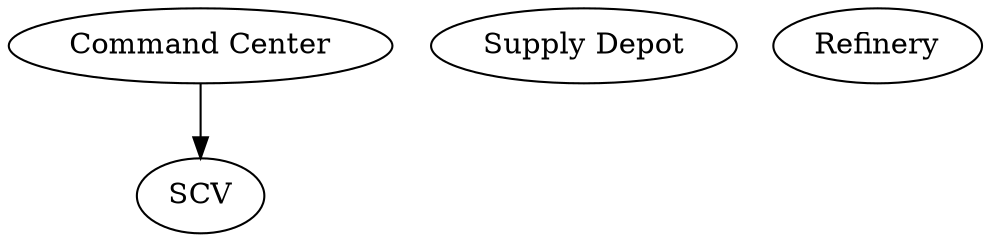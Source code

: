 digraph G {
"Command Center" [depth=0, strength=1];
"Supply Depot" [depth=2147483647, strength=1];
Refinery [depth=2147483647, strength=1];
SCV [depth=1, strength=1];
"Command Center"->SCV ;
}

